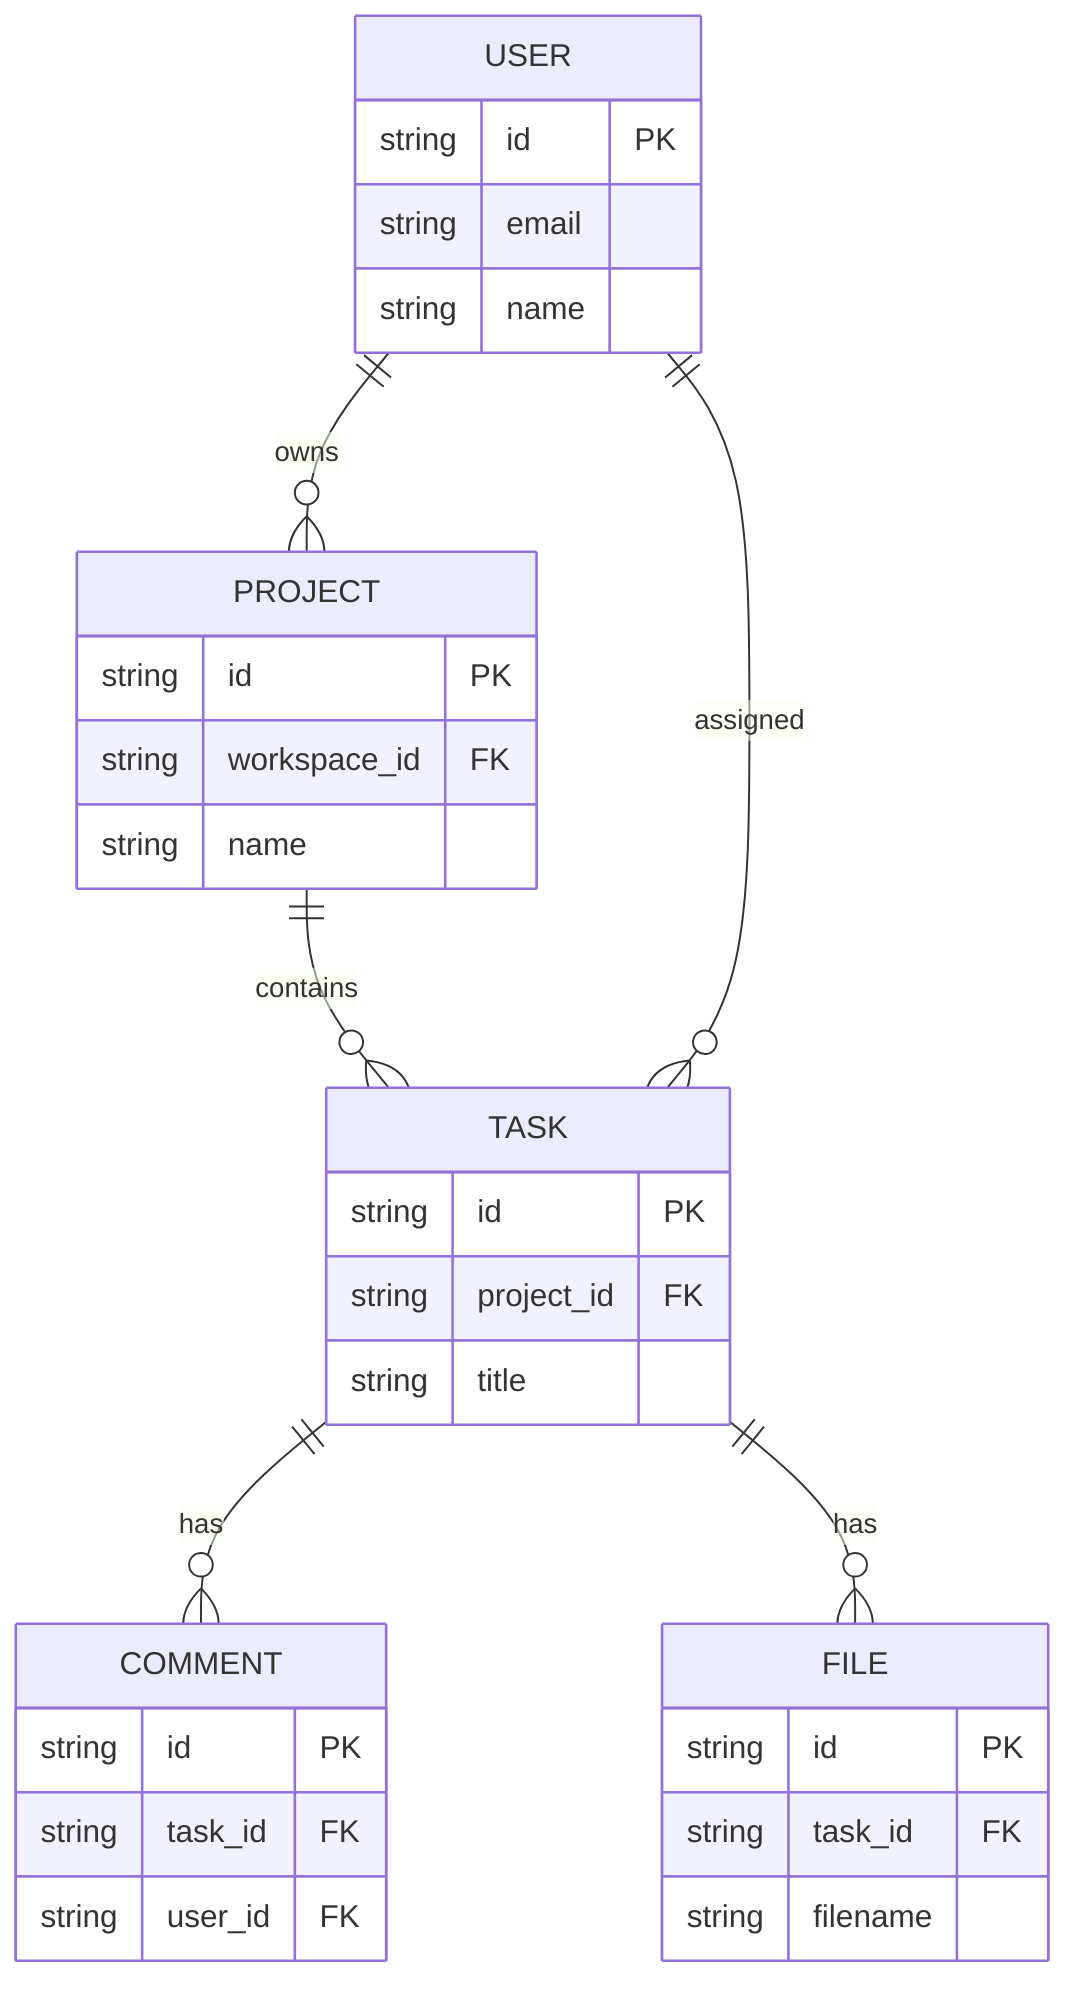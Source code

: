 erDiagram
  USER ||--o{ PROJECT : owns
  PROJECT ||--o{ TASK : contains
  USER ||--o{ TASK : assigned
  TASK ||--o{ COMMENT : has
  TASK ||--o{ FILE : has

  USER {
    string id PK
    string email
    string name
  }
  PROJECT {
    string id PK
    string workspace_id FK
    string name
  }
  TASK {
    string id PK
    string project_id FK
    string title
  }
  COMMENT {
    string id PK
    string task_id FK
    string user_id FK
  }
  FILE {
    string id PK
    string task_id FK
    string filename
  }